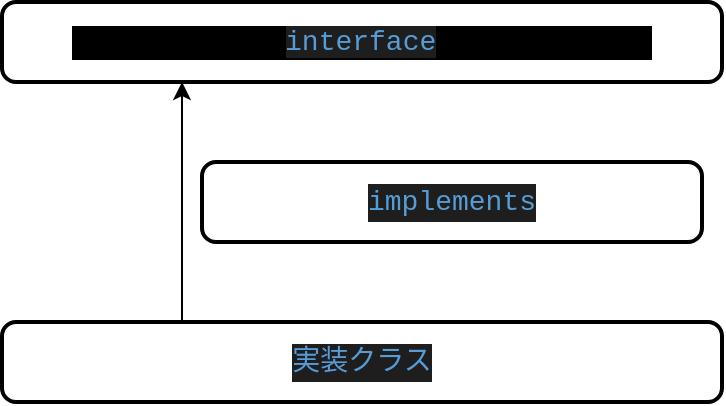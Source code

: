 <mxfile>
    <diagram id="8bMtIAXIcgbXhhA1BXZm" name="ページ1">
        <mxGraphModel dx="1255" dy="562" grid="1" gridSize="10" guides="1" tooltips="1" connect="1" arrows="1" fold="1" page="1" pageScale="1" pageWidth="827" pageHeight="1169" math="0" shadow="0">
            <root>
                <mxCell id="0"/>
                <mxCell id="1" parent="0"/>
                <mxCell id="8" value="" style="edgeStyle=none;html=1;fontColor=#FFFFFF;entryX=0.25;entryY=1;entryDx=0;entryDy=0;exitX=0.25;exitY=0;exitDx=0;exitDy=0;" parent="1" source="4" target="7" edge="1">
                    <mxGeometry relative="1" as="geometry"/>
                </mxCell>
                <mxCell id="4" value="&lt;div style=&quot;background-color: rgb(30, 30, 30); font-family: Consolas, &amp;quot;Courier New&amp;quot;, monospace; font-size: 14px; line-height: 19px;&quot;&gt;&lt;font color=&quot;#569cd6&quot;&gt;実装クラス&lt;/font&gt;&lt;/div&gt;" style="rounded=1;whiteSpace=wrap;html=1;absoluteArcSize=1;arcSize=14;strokeWidth=2;labelBackgroundColor=#000000;" parent="1" vertex="1">
                    <mxGeometry x="240" y="280" width="360" height="40" as="geometry"/>
                </mxCell>
                <mxCell id="7" value="インターフェース（&lt;span style=&quot;color: rgb(86, 156, 214); background-color: rgb(30, 30, 30); font-family: Consolas, &amp;quot;Courier New&amp;quot;, monospace; font-size: 14px;&quot;&gt;interface&lt;/span&gt;キーワードで定義）" style="rounded=1;whiteSpace=wrap;html=1;absoluteArcSize=1;arcSize=14;strokeWidth=2;labelBackgroundColor=#000000;" parent="1" vertex="1">
                    <mxGeometry x="240" y="120" width="360" height="40" as="geometry"/>
                </mxCell>
                <mxCell id="9" value="&lt;div style=&quot;color: rgb(212, 212, 212); background-color: rgb(30, 30, 30); font-family: Consolas, &amp;quot;Courier New&amp;quot;, monospace; font-size: 14px; line-height: 19px;&quot;&gt;&lt;span style=&quot;color: #569cd6;&quot;&gt;implements&lt;/span&gt;&lt;/div&gt;" style="rounded=1;whiteSpace=wrap;html=1;absoluteArcSize=1;arcSize=14;strokeWidth=2;labelBackgroundColor=#000000;" parent="1" vertex="1">
                    <mxGeometry x="340" y="200" width="250" height="40" as="geometry"/>
                </mxCell>
            </root>
        </mxGraphModel>
    </diagram>
</mxfile>